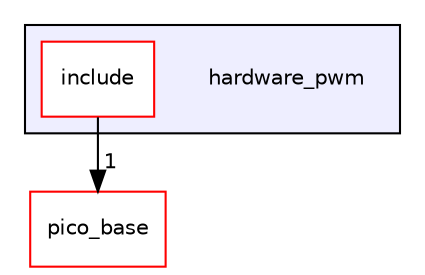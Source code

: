 digraph "hardware_pwm" {
  compound=true
  node [ fontsize="10", fontname="Helvetica"];
  edge [ labelfontsize="10", labelfontname="Helvetica"];
  subgraph clusterdir_0873e553bfcace0e2829e15522be82c0 {
    graph [ bgcolor="#eeeeff", pencolor="black", label="" URL="dir_0873e553bfcace0e2829e15522be82c0.html"];
    dir_0873e553bfcace0e2829e15522be82c0 [shape=plaintext label="hardware_pwm"];
    dir_578e04bd4c604d400604eff4408d0b3d [shape=box label="include" color="red" fillcolor="white" style="filled" URL="dir_578e04bd4c604d400604eff4408d0b3d.html"];
  }
  dir_ee4ba4c32933fd9d1c9bce216e67756d [shape=box label="pico_base" fillcolor="white" style="filled" color="red" URL="dir_ee4ba4c32933fd9d1c9bce216e67756d.html"];
  dir_578e04bd4c604d400604eff4408d0b3d->dir_ee4ba4c32933fd9d1c9bce216e67756d [headlabel="1", labeldistance=1.5 headhref="dir_000097_000007.html"];
}
